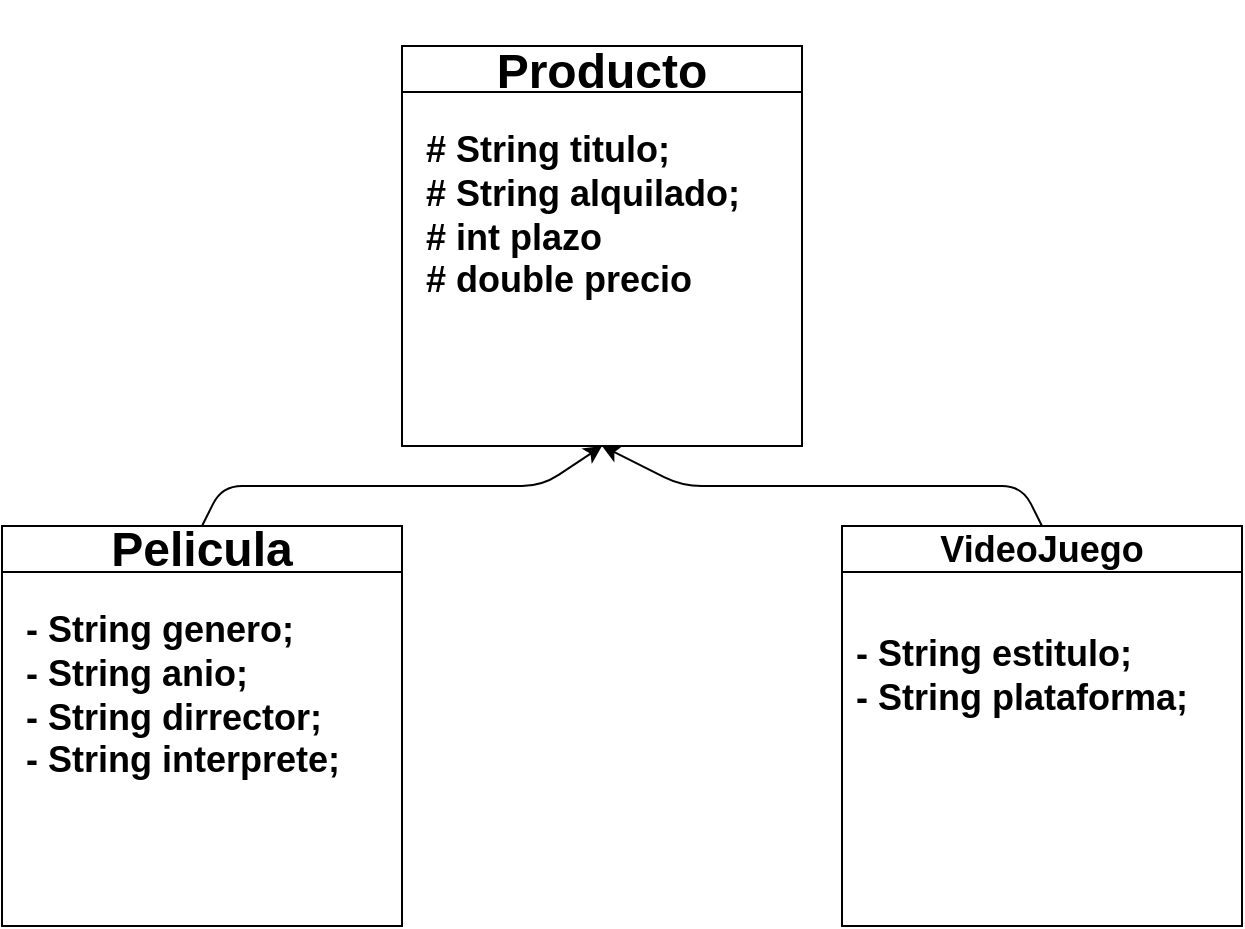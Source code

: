 <mxfile>
    <diagram id="V5btv3G1ooLdyeXuNHD6" name="Page-1">
        <mxGraphModel dx="883" dy="1845" grid="1" gridSize="10" guides="1" tooltips="1" connect="1" arrows="1" fold="1" page="1" pageScale="1" pageWidth="827" pageHeight="1169" math="0" shadow="0">
            <root>
                <mxCell id="0"/>
                <mxCell id="1" parent="0"/>
                <mxCell id="2" value="&lt;h1 style=&quot;line-height: 150%;&quot;&gt;Producto&lt;/h1&gt;" style="swimlane;whiteSpace=wrap;html=1;" vertex="1" parent="1">
                    <mxGeometry x="260" y="20" width="200" height="200" as="geometry"/>
                </mxCell>
                <mxCell id="11" value="&lt;h2&gt;# String titulo;&amp;nbsp;&lt;br&gt;# String alquilado;&lt;br&gt;# int plazo&lt;br&gt;# double precio&lt;/h2&gt;" style="text;html=1;align=left;verticalAlign=middle;resizable=0;points=[];autosize=1;strokeColor=none;fillColor=none;" vertex="1" parent="2">
                    <mxGeometry x="10" y="20" width="180" height="130" as="geometry"/>
                </mxCell>
                <mxCell id="7" style="edgeStyle=none;html=1;exitX=0.5;exitY=0;exitDx=0;exitDy=0;entryX=0.5;entryY=1;entryDx=0;entryDy=0;" edge="1" parent="1" source="3" target="2">
                    <mxGeometry relative="1" as="geometry">
                        <Array as="points">
                            <mxPoint x="170" y="240"/>
                            <mxPoint x="330" y="240"/>
                        </Array>
                    </mxGeometry>
                </mxCell>
                <mxCell id="3" value="&lt;h1&gt;Pelicula&lt;/h1&gt;" style="swimlane;whiteSpace=wrap;html=1;" vertex="1" parent="1">
                    <mxGeometry x="60" y="260" width="200" height="200" as="geometry"/>
                </mxCell>
                <mxCell id="13" value="&lt;h2&gt;- String genero;&lt;br&gt;- String anio;&lt;br&gt;- String dirrector;&lt;br&gt;- String interprete;&lt;/h2&gt;" style="text;html=1;align=left;verticalAlign=middle;resizable=0;points=[];autosize=1;strokeColor=none;fillColor=none;" vertex="1" parent="3">
                    <mxGeometry x="10" y="20" width="180" height="130" as="geometry"/>
                </mxCell>
                <mxCell id="8" style="edgeStyle=none;html=1;exitX=0.5;exitY=0;exitDx=0;exitDy=0;entryX=0.5;entryY=1;entryDx=0;entryDy=0;" edge="1" parent="1" source="4" target="2">
                    <mxGeometry relative="1" as="geometry">
                        <Array as="points">
                            <mxPoint x="570" y="240"/>
                            <mxPoint x="400" y="240"/>
                        </Array>
                    </mxGeometry>
                </mxCell>
                <mxCell id="4" value="&lt;h2&gt;VideoJuego&lt;/h2&gt;" style="swimlane;whiteSpace=wrap;html=1;startSize=23;" vertex="1" parent="1">
                    <mxGeometry x="480" y="260" width="200" height="200" as="geometry"/>
                </mxCell>
                <mxCell id="14" value="&lt;h2&gt;- String estitulo;&lt;br&gt;- String plataforma;&lt;/h2&gt;" style="text;html=1;align=left;verticalAlign=middle;resizable=0;points=[];autosize=1;strokeColor=none;fillColor=none;" vertex="1" parent="4">
                    <mxGeometry x="5" y="30" width="190" height="90" as="geometry"/>
                </mxCell>
            </root>
        </mxGraphModel>
    </diagram>
</mxfile>
